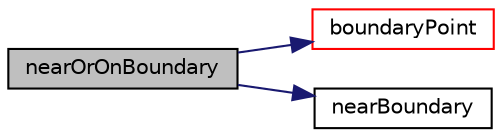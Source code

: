 digraph "nearOrOnBoundary"
{
  bgcolor="transparent";
  edge [fontname="Helvetica",fontsize="10",labelfontname="Helvetica",labelfontsize="10"];
  node [fontname="Helvetica",fontsize="10",shape=record];
  rankdir="LR";
  Node1 [label="nearOrOnBoundary",height=0.2,width=0.4,color="black", fillcolor="grey75", style="filled", fontcolor="black"];
  Node1 -> Node2 [color="midnightblue",fontsize="10",style="solid",fontname="Helvetica"];
  Node2 [label="boundaryPoint",height=0.2,width=0.4,color="red",URL="$a01079.html#aae32d3bc24cfe23d36c28eefa53e0f4a",tooltip="Either master or slave of pointPair. "];
  Node1 -> Node3 [color="midnightblue",fontsize="10",style="solid",fontname="Helvetica"];
  Node3 [label="nearBoundary",height=0.2,width=0.4,color="black",URL="$a01079.html#a57bb4501b296e3349378722b03675e28",tooltip="Is point internal and near the boundary. "];
}
